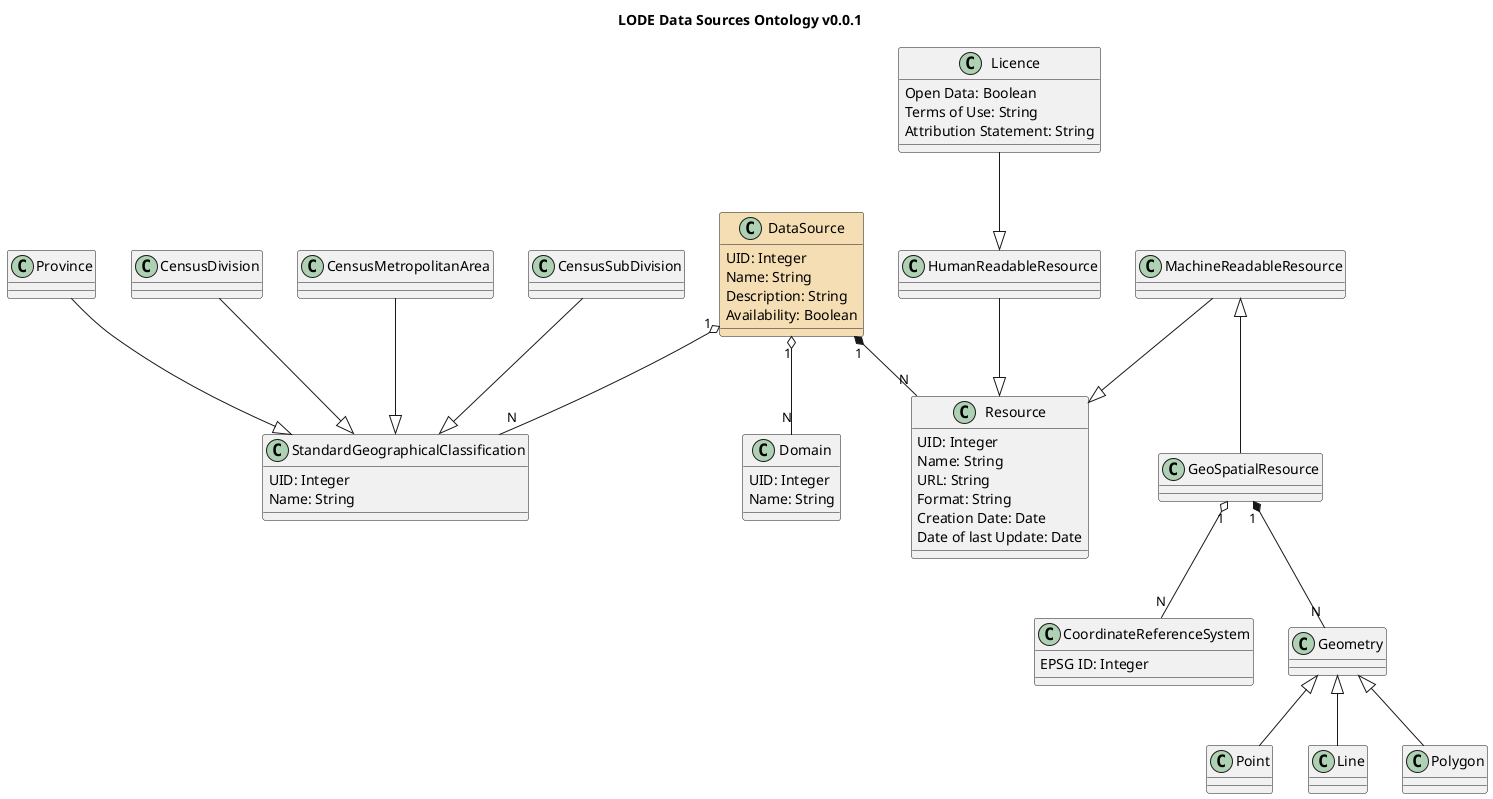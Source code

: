@startuml LODE Data Sources Ontology

title LODE Data Sources Ontology v0.0.1

class DataSource #Wheat {

    UID: Integer
    Name: String
    Description: String
    Availability: Boolean
} 


class GeoSpatialResource 

MachineReadableResource <|-- GeoSpatialResource

class StandardGeographicalClassification {
    UID: Integer
    Name: String
}
class Province
class CensusDivision
class CensusMetropolitanArea
class CensusSubDivision

Province --|> StandardGeographicalClassification
CensusDivision --|> StandardGeographicalClassification
CensusMetropolitanArea --|> StandardGeographicalClassification
CensusSubDivision --|> StandardGeographicalClassification

DataSource "1" o-- "N" StandardGeographicalClassification

class CoordinateReferenceSystem {
    EPSG ID: Integer
}

GeoSpatialResource "1" o-- "N" CoordinateReferenceSystem



class Domain {
    UID: Integer
    Name: String
}

DataSource "1" o-- "N" Domain

class Geometry
class Point 
class Line
class Polygon 

Geometry <|-- Point
Geometry <|-- Line
Geometry <|-- Polygon

GeoSpatialResource "1" *-- "N" Geometry

class Resource {
    UID: Integer
    Name: String
    URL: String
    Format: String
    Creation Date: Date
    Date of last Update: Date
}

class MachineReadableResource
class HumanReadableResource

class Licence {
    Open Data: Boolean
    Terms of Use: String
    Attribution Statement: String
}

MachineReadableResource --|> Resource
HumanReadableResource --|> Resource
Licence --|> HumanReadableResource

DataSource "1" *-- "N" Resource

@enduml
